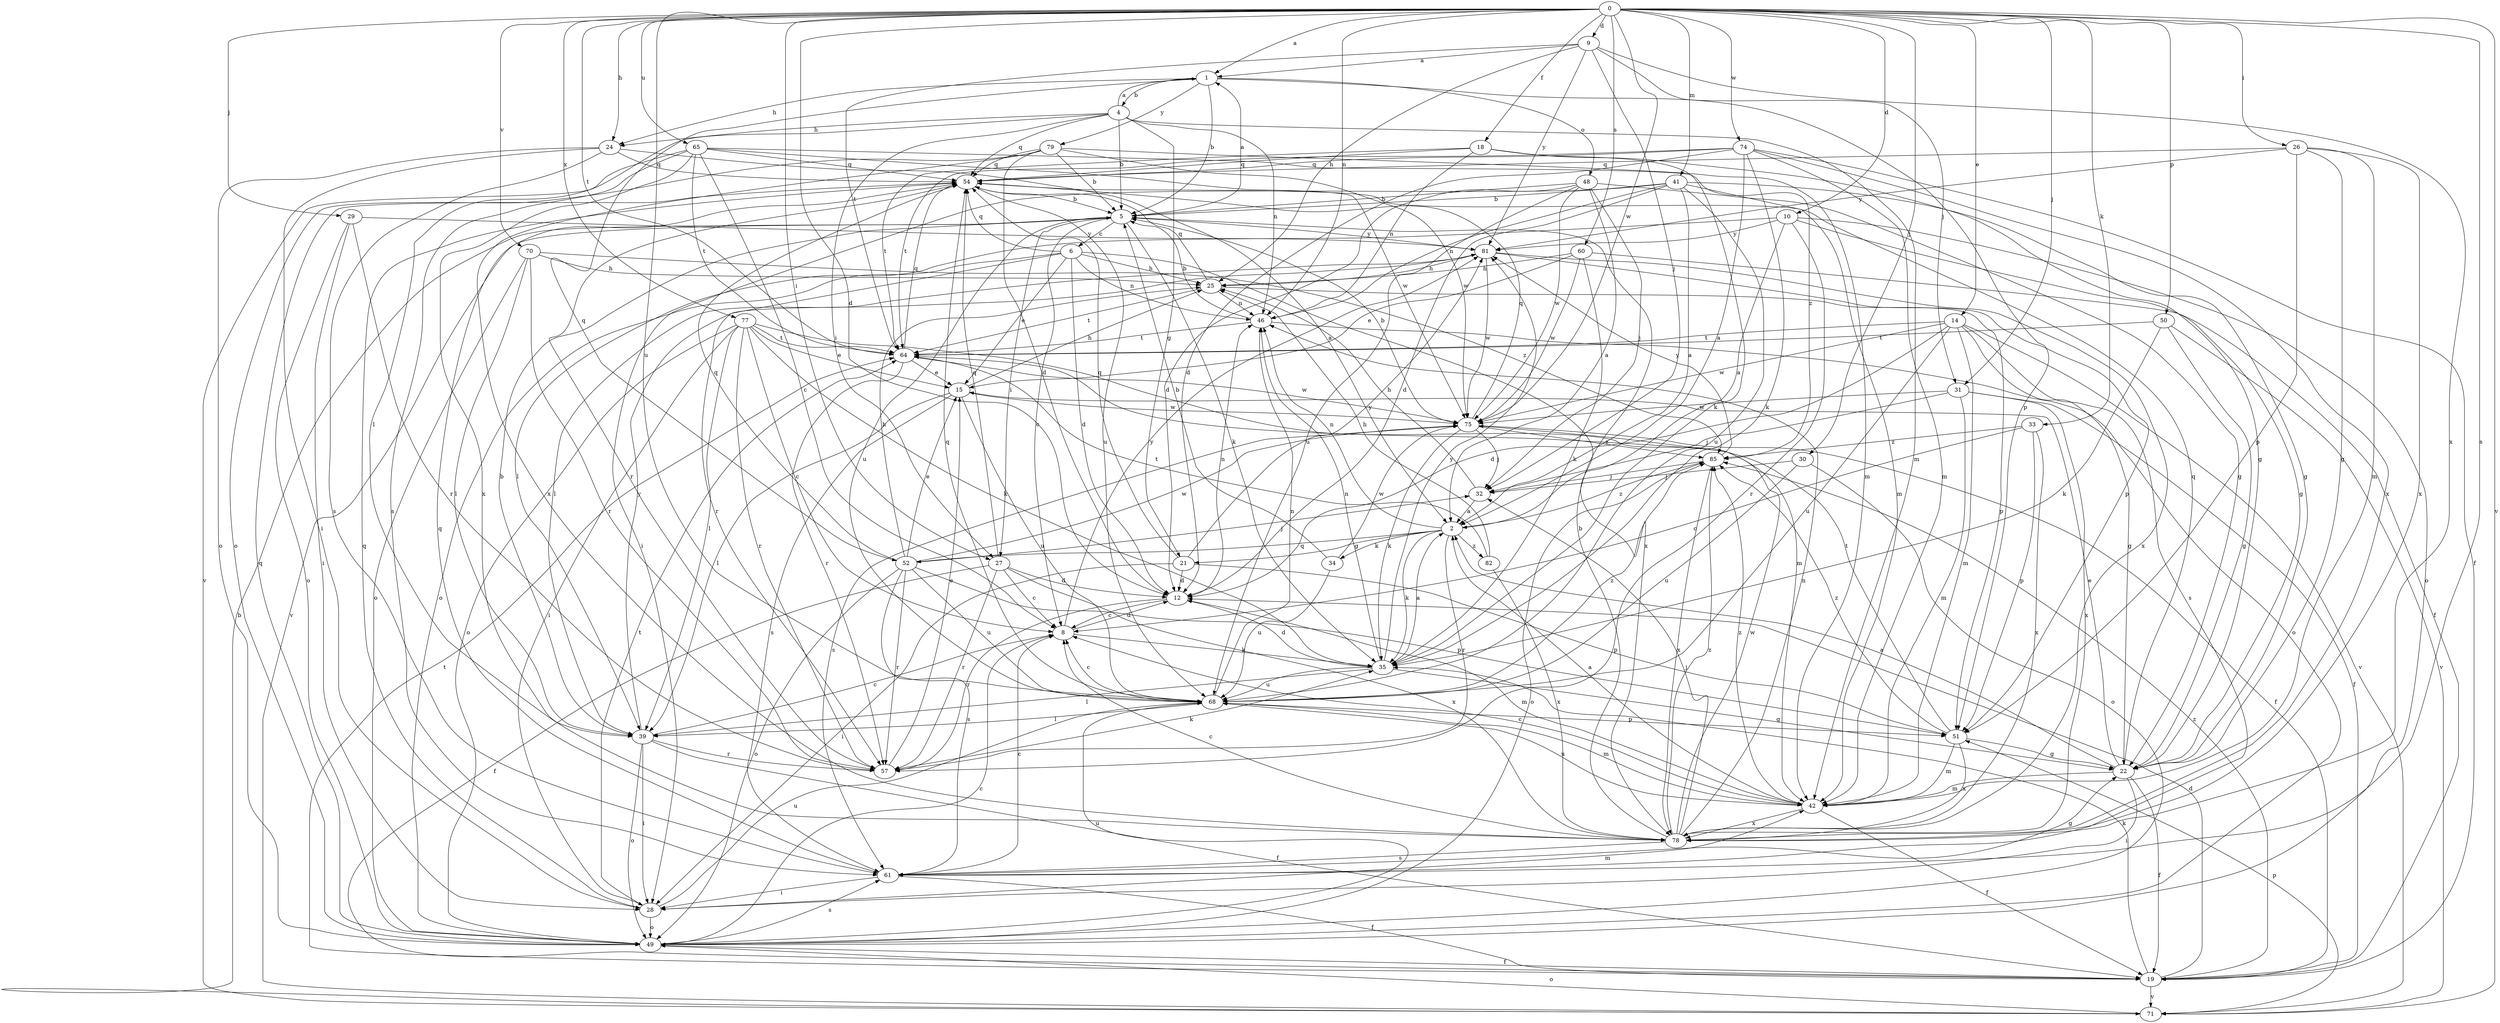 strict digraph  {
0;
1;
2;
4;
5;
6;
8;
9;
10;
12;
14;
15;
18;
19;
21;
22;
24;
25;
26;
27;
28;
29;
30;
31;
32;
33;
34;
35;
39;
41;
42;
46;
48;
49;
50;
51;
52;
54;
57;
60;
61;
64;
65;
68;
70;
71;
74;
75;
77;
78;
79;
81;
82;
85;
0 -> 1  [label=a];
0 -> 9  [label=d];
0 -> 10  [label=d];
0 -> 12  [label=d];
0 -> 14  [label=e];
0 -> 18  [label=f];
0 -> 24  [label=h];
0 -> 26  [label=i];
0 -> 27  [label=i];
0 -> 29  [label=j];
0 -> 30  [label=j];
0 -> 31  [label=j];
0 -> 33  [label=k];
0 -> 41  [label=m];
0 -> 46  [label=n];
0 -> 50  [label=p];
0 -> 60  [label=s];
0 -> 61  [label=s];
0 -> 64  [label=t];
0 -> 65  [label=u];
0 -> 68  [label=u];
0 -> 70  [label=v];
0 -> 71  [label=v];
0 -> 74  [label=w];
0 -> 75  [label=w];
0 -> 77  [label=x];
1 -> 4  [label=b];
1 -> 5  [label=b];
1 -> 24  [label=h];
1 -> 48  [label=o];
1 -> 51  [label=p];
1 -> 52  [label=q];
1 -> 79  [label=y];
2 -> 21  [label=g];
2 -> 34  [label=k];
2 -> 35  [label=k];
2 -> 46  [label=n];
2 -> 52  [label=q];
2 -> 57  [label=r];
2 -> 82  [label=z];
2 -> 85  [label=z];
4 -> 1  [label=a];
4 -> 5  [label=b];
4 -> 21  [label=g];
4 -> 24  [label=h];
4 -> 27  [label=i];
4 -> 39  [label=l];
4 -> 42  [label=m];
4 -> 46  [label=n];
4 -> 54  [label=q];
5 -> 1  [label=a];
5 -> 6  [label=c];
5 -> 8  [label=c];
5 -> 27  [label=i];
5 -> 35  [label=k];
5 -> 68  [label=u];
5 -> 71  [label=v];
5 -> 81  [label=y];
6 -> 12  [label=d];
6 -> 15  [label=e];
6 -> 25  [label=h];
6 -> 46  [label=n];
6 -> 49  [label=o];
6 -> 54  [label=q];
6 -> 57  [label=r];
6 -> 78  [label=x];
8 -> 12  [label=d];
8 -> 35  [label=k];
8 -> 81  [label=y];
9 -> 1  [label=a];
9 -> 25  [label=h];
9 -> 31  [label=j];
9 -> 32  [label=j];
9 -> 64  [label=t];
9 -> 78  [label=x];
9 -> 81  [label=y];
10 -> 2  [label=a];
10 -> 22  [label=g];
10 -> 39  [label=l];
10 -> 49  [label=o];
10 -> 57  [label=r];
10 -> 81  [label=y];
12 -> 8  [label=c];
12 -> 42  [label=m];
12 -> 46  [label=n];
12 -> 57  [label=r];
14 -> 12  [label=d];
14 -> 22  [label=g];
14 -> 42  [label=m];
14 -> 61  [label=s];
14 -> 64  [label=t];
14 -> 68  [label=u];
14 -> 71  [label=v];
14 -> 75  [label=w];
15 -> 25  [label=h];
15 -> 39  [label=l];
15 -> 61  [label=s];
15 -> 68  [label=u];
15 -> 75  [label=w];
18 -> 22  [label=g];
18 -> 35  [label=k];
18 -> 46  [label=n];
18 -> 54  [label=q];
18 -> 64  [label=t];
19 -> 12  [label=d];
19 -> 35  [label=k];
19 -> 64  [label=t];
19 -> 71  [label=v];
19 -> 85  [label=z];
21 -> 12  [label=d];
21 -> 28  [label=i];
21 -> 51  [label=p];
21 -> 54  [label=q];
21 -> 81  [label=y];
22 -> 2  [label=a];
22 -> 15  [label=e];
22 -> 19  [label=f];
22 -> 28  [label=i];
22 -> 42  [label=m];
22 -> 54  [label=q];
24 -> 2  [label=a];
24 -> 28  [label=i];
24 -> 49  [label=o];
24 -> 54  [label=q];
24 -> 61  [label=s];
25 -> 46  [label=n];
25 -> 51  [label=p];
25 -> 54  [label=q];
25 -> 64  [label=t];
26 -> 22  [label=g];
26 -> 42  [label=m];
26 -> 51  [label=p];
26 -> 54  [label=q];
26 -> 78  [label=x];
26 -> 81  [label=y];
27 -> 8  [label=c];
27 -> 12  [label=d];
27 -> 19  [label=f];
27 -> 54  [label=q];
27 -> 57  [label=r];
27 -> 78  [label=x];
28 -> 42  [label=m];
28 -> 49  [label=o];
28 -> 54  [label=q];
28 -> 64  [label=t];
28 -> 68  [label=u];
29 -> 28  [label=i];
29 -> 49  [label=o];
29 -> 57  [label=r];
29 -> 81  [label=y];
30 -> 32  [label=j];
30 -> 49  [label=o];
30 -> 68  [label=u];
31 -> 19  [label=f];
31 -> 32  [label=j];
31 -> 42  [label=m];
31 -> 75  [label=w];
31 -> 78  [label=x];
32 -> 2  [label=a];
32 -> 25  [label=h];
33 -> 8  [label=c];
33 -> 51  [label=p];
33 -> 78  [label=x];
33 -> 85  [label=z];
34 -> 5  [label=b];
34 -> 68  [label=u];
34 -> 75  [label=w];
35 -> 2  [label=a];
35 -> 12  [label=d];
35 -> 22  [label=g];
35 -> 39  [label=l];
35 -> 46  [label=n];
35 -> 68  [label=u];
35 -> 81  [label=y];
39 -> 5  [label=b];
39 -> 8  [label=c];
39 -> 19  [label=f];
39 -> 28  [label=i];
39 -> 49  [label=o];
39 -> 57  [label=r];
39 -> 81  [label=y];
41 -> 2  [label=a];
41 -> 5  [label=b];
41 -> 12  [label=d];
41 -> 22  [label=g];
41 -> 28  [label=i];
41 -> 42  [label=m];
41 -> 46  [label=n];
41 -> 68  [label=u];
42 -> 2  [label=a];
42 -> 8  [label=c];
42 -> 19  [label=f];
42 -> 68  [label=u];
42 -> 78  [label=x];
42 -> 85  [label=z];
46 -> 5  [label=b];
46 -> 49  [label=o];
46 -> 64  [label=t];
48 -> 2  [label=a];
48 -> 5  [label=b];
48 -> 12  [label=d];
48 -> 22  [label=g];
48 -> 32  [label=j];
48 -> 68  [label=u];
48 -> 75  [label=w];
49 -> 8  [label=c];
49 -> 19  [label=f];
49 -> 54  [label=q];
49 -> 61  [label=s];
49 -> 68  [label=u];
50 -> 22  [label=g];
50 -> 35  [label=k];
50 -> 64  [label=t];
50 -> 71  [label=v];
51 -> 22  [label=g];
51 -> 42  [label=m];
51 -> 64  [label=t];
51 -> 78  [label=x];
51 -> 85  [label=z];
52 -> 15  [label=e];
52 -> 25  [label=h];
52 -> 32  [label=j];
52 -> 49  [label=o];
52 -> 51  [label=p];
52 -> 54  [label=q];
52 -> 57  [label=r];
52 -> 61  [label=s];
52 -> 68  [label=u];
52 -> 75  [label=w];
54 -> 5  [label=b];
54 -> 57  [label=r];
54 -> 68  [label=u];
57 -> 15  [label=e];
57 -> 35  [label=k];
60 -> 15  [label=e];
60 -> 19  [label=f];
60 -> 25  [label=h];
60 -> 35  [label=k];
60 -> 75  [label=w];
61 -> 8  [label=c];
61 -> 19  [label=f];
61 -> 22  [label=g];
61 -> 28  [label=i];
61 -> 54  [label=q];
64 -> 15  [label=e];
64 -> 54  [label=q];
64 -> 57  [label=r];
64 -> 75  [label=w];
65 -> 8  [label=c];
65 -> 54  [label=q];
65 -> 61  [label=s];
65 -> 64  [label=t];
65 -> 71  [label=v];
65 -> 75  [label=w];
65 -> 78  [label=x];
65 -> 85  [label=z];
68 -> 8  [label=c];
68 -> 39  [label=l];
68 -> 42  [label=m];
68 -> 46  [label=n];
68 -> 51  [label=p];
68 -> 54  [label=q];
68 -> 85  [label=z];
70 -> 25  [label=h];
70 -> 39  [label=l];
70 -> 49  [label=o];
70 -> 57  [label=r];
70 -> 85  [label=z];
71 -> 5  [label=b];
71 -> 49  [label=o];
71 -> 51  [label=p];
74 -> 2  [label=a];
74 -> 12  [label=d];
74 -> 19  [label=f];
74 -> 35  [label=k];
74 -> 42  [label=m];
74 -> 54  [label=q];
74 -> 64  [label=t];
74 -> 78  [label=x];
75 -> 5  [label=b];
75 -> 19  [label=f];
75 -> 32  [label=j];
75 -> 35  [label=k];
75 -> 54  [label=q];
75 -> 61  [label=s];
75 -> 85  [label=z];
77 -> 8  [label=c];
77 -> 15  [label=e];
77 -> 28  [label=i];
77 -> 35  [label=k];
77 -> 39  [label=l];
77 -> 42  [label=m];
77 -> 49  [label=o];
77 -> 57  [label=r];
77 -> 64  [label=t];
78 -> 5  [label=b];
78 -> 8  [label=c];
78 -> 32  [label=j];
78 -> 46  [label=n];
78 -> 61  [label=s];
78 -> 75  [label=w];
78 -> 85  [label=z];
79 -> 5  [label=b];
79 -> 12  [label=d];
79 -> 42  [label=m];
79 -> 49  [label=o];
79 -> 54  [label=q];
79 -> 75  [label=w];
79 -> 78  [label=x];
81 -> 25  [label=h];
81 -> 39  [label=l];
81 -> 51  [label=p];
81 -> 75  [label=w];
81 -> 78  [label=x];
82 -> 25  [label=h];
82 -> 64  [label=t];
82 -> 78  [label=x];
85 -> 32  [label=j];
85 -> 49  [label=o];
85 -> 78  [label=x];
85 -> 81  [label=y];
}
